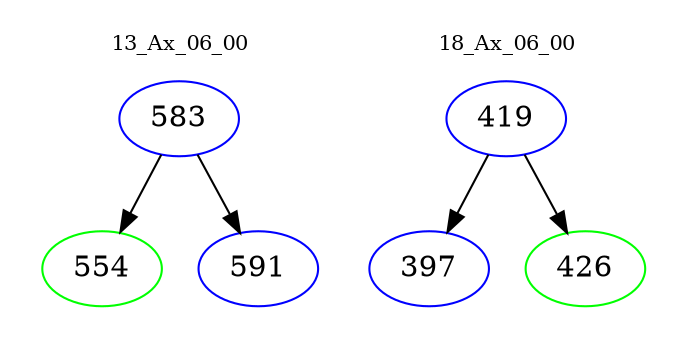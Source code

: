 digraph{
subgraph cluster_0 {
color = white
label = "13_Ax_06_00";
fontsize=10;
T0_583 [label="583", color="blue"]
T0_583 -> T0_554 [color="black"]
T0_554 [label="554", color="green"]
T0_583 -> T0_591 [color="black"]
T0_591 [label="591", color="blue"]
}
subgraph cluster_1 {
color = white
label = "18_Ax_06_00";
fontsize=10;
T1_419 [label="419", color="blue"]
T1_419 -> T1_397 [color="black"]
T1_397 [label="397", color="blue"]
T1_419 -> T1_426 [color="black"]
T1_426 [label="426", color="green"]
}
}

